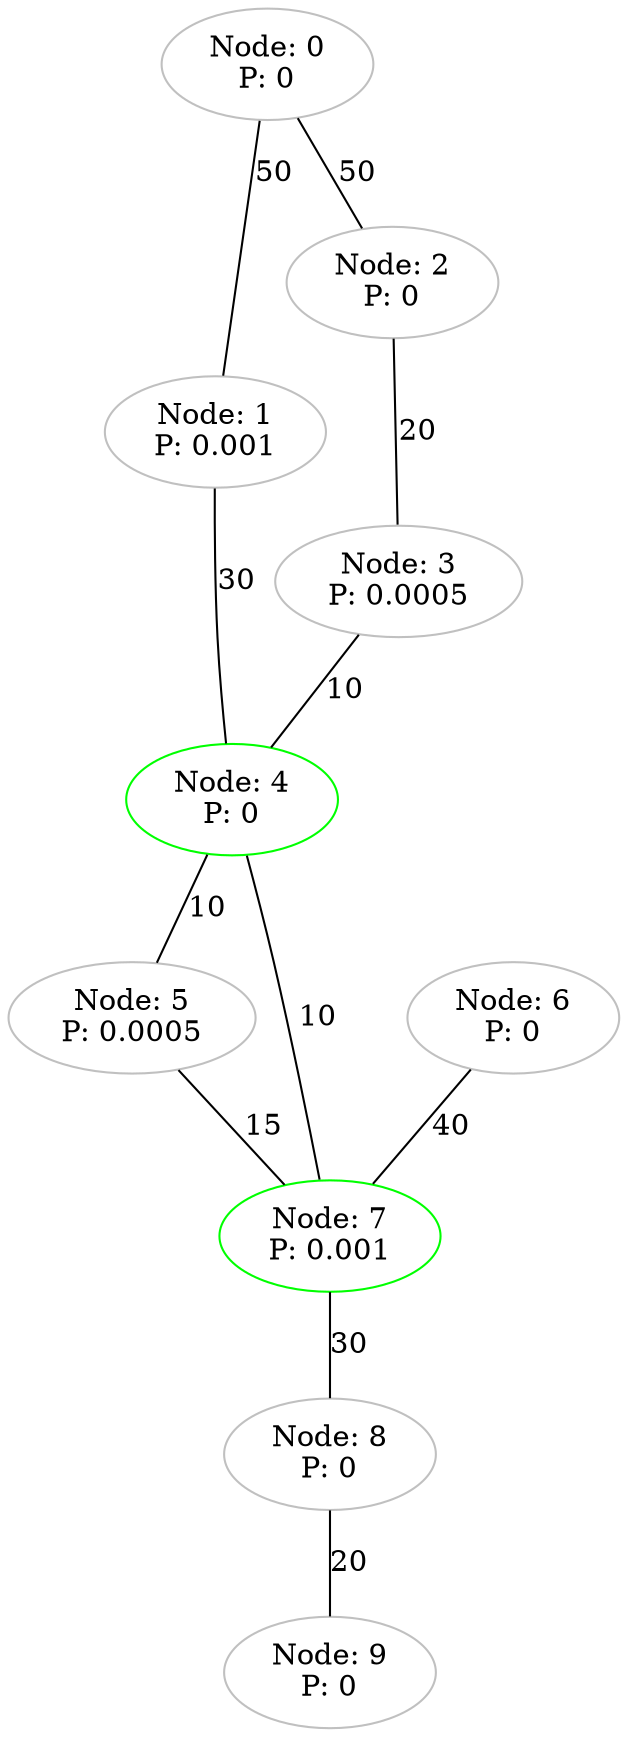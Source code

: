 graph Map {
	0 [label="Node: 0
P: 0" color=grey]
	1 [label="Node: 1
P: 0.001" color=grey]
	2 [label="Node: 2
P: 0" color=grey]
	3 [label="Node: 3
P: 0.0005" color=grey]
	4 [label="Node: 4
P: 0" color=green]
	5 [label="Node: 5
P: 0.0005" color=grey]
	6 [label="Node: 6
P: 0" color=grey]
	7 [label="Node: 7
P: 0.001" color=green]
	8 [label="Node: 8
P: 0" color=grey]
	9 [label="Node: 9
P: 0" color=grey]
	0 -- 1 [label=50]
	0 -- 2 [label=50]
	1 -- 4 [label=30]
	2 -- 3 [label=20]
	3 -- 4 [label=10]
	4 -- 5 [label=10]
	4 -- 7 [label=10]
	5 -- 7 [label=15]
	6 -- 7 [label=40]
	7 -- 8 [label=30]
	8 -- 9 [label=20]
}

